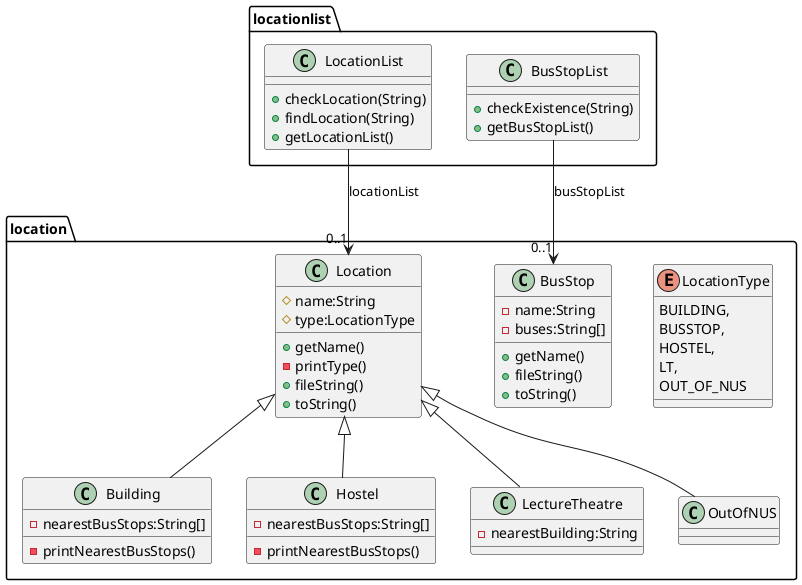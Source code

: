 @startuml
package locationlist {
    Class LocationList {
        +checkLocation(String)
        +findLocation(String)
        +getLocationList()
    }
    Class BusStopList {
        +checkExistence(String)
        +getBusStopList()
    }
}

package location {
    enum LocationType {
        BUILDING,
        BUSSTOP,
        HOSTEL,
        LT,
        OUT_OF_NUS
    }
    LocationList --> "0..1"Location:locationList
    Class Location {
        #name:String
        #type:LocationType
        +getName()
        -printType()
        +fileString()
        +toString()
    }
    BusStopList --> "0..1"BusStop:busStopList
    Class BusStop {
        -name:String
        -buses:String[]
        +getName()
        +fileString()
        +toString()
    }
    Location <|-- Building
    Class Building {
        -nearestBusStops:String[]
        -printNearestBusStops()
    }
    Location <|-- Hostel
    Class Hostel {
        -nearestBusStops:String[]
        -printNearestBusStops()
    }
    Location <|-- LectureTheatre
    Class LectureTheatre {
        -nearestBuilding:String
    }
    Location <|-- OutOfNUS
}

@enduml